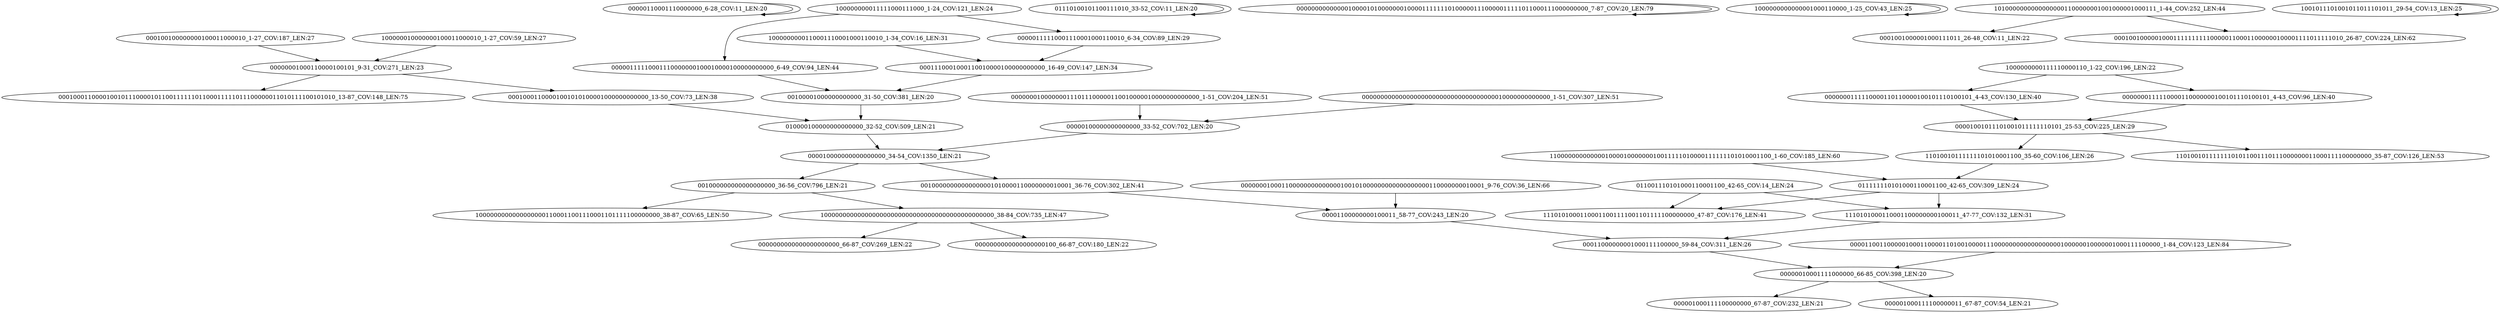 digraph G {
    "00000110001110000000_6-28_COV:11_LEN:20" -> "00000110001110000000_6-28_COV:11_LEN:20";
    "000000010000000111011100000110010000010000000000000_1-51_COV:204_LEN:51" -> "00000100000000000000_33-52_COV:702_LEN:20";
    "00010001100001001010100001000000000000_13-50_COV:73_LEN:38" -> "010000100000000000000_32-52_COV:509_LEN:21";
    "00000111110001110001000110010_6-34_COV:89_LEN:29" -> "0001110001000110010000100000000000_16-49_COV:147_LEN:34";
    "00000001000110000100101_9-31_COV:271_LEN:23" -> "00010001100001001010100001000000000000_13-50_COV:73_LEN:38";
    "00000001000110000100101_9-31_COV:271_LEN:23" -> "000100011000010010111000010110011111101100011111011100000011010111100101010_13-87_COV:148_LEN:75";
    "0000000111110000110000000100101110100101_4-43_COV:96_LEN:40" -> "00001001011101001011111110101_25-53_COV:225_LEN:29";
    "00011000000001000111100000_59-84_COV:311_LEN:26" -> "00000010001111000000_66-85_COV:398_LEN:20";
    "00001001011101001011111110101_25-53_COV:225_LEN:29" -> "11010010111111101011001110111000000011000111100000000_35-87_COV:126_LEN:53";
    "00001001011101001011111110101_25-53_COV:225_LEN:29" -> "11010010111111101010001100_35-60_COV:106_LEN:26";
    "011001110101000110001100_42-65_COV:14_LEN:24" -> "1110101000110001100000000100011_47-77_COV:132_LEN:31";
    "011001110101000110001100_42-65_COV:14_LEN:24" -> "11101010001100011001111001101111100000000_47-87_COV:176_LEN:41";
    "000000010001100000000000000100101000000000000000000110000000010001_9-76_COV:36_LEN:66" -> "00001100000000100011_58-77_COV:243_LEN:20";
    "000011001100000100011000011010010000111000000000000000000100000010000001000111100000_1-84_COV:123_LEN:84" -> "00000010001111000000_66-85_COV:398_LEN:20";
    "01110100101100111010_33-52_COV:11_LEN:20" -> "01110100101100111010_33-52_COV:11_LEN:20";
    "10000000000000000000000000000000000000000000000_38-84_COV:735_LEN:47" -> "0000000000000000000000_66-87_COV:269_LEN:22";
    "10000000000000000000000000000000000000000000000_38-84_COV:735_LEN:47" -> "0000000000000000000100_66-87_COV:180_LEN:22";
    "1000000000110001110001000110010_1-34_COV:16_LEN:31" -> "0001110001000110010000100000000000_16-49_COV:147_LEN:34";
    "1000000000111110000110_1-22_COV:196_LEN:22" -> "0000000111110000110000000100101110100101_4-43_COV:96_LEN:40";
    "1000000000111110000110_1-22_COV:196_LEN:22" -> "0000000111110000110110000100101110100101_4-43_COV:130_LEN:40";
    "0000000000000010000101000000010000111111101000001110000011111011000111000000000_7-87_COV:20_LEN:79" -> "0000000000000010000101000000010000111111101000001110000011111011000111000000000_7-87_COV:20_LEN:79";
    "00001100000000100011_58-77_COV:243_LEN:20" -> "00011000000001000111100000_59-84_COV:311_LEN:26";
    "00000111110001110000000100010000100000000000_6-49_COV:94_LEN:44" -> "00100001000000000000_31-50_COV:381_LEN:20";
    "1000000000000001000110000_1-25_COV:43_LEN:25" -> "1000000000000001000110000_1-25_COV:43_LEN:25";
    "0000000111110000110110000100101110100101_4-43_COV:130_LEN:40" -> "00001001011101001011111110101_25-53_COV:225_LEN:29";
    "000000000000000000000000000000000000010000000000000_1-51_COV:307_LEN:51" -> "00000100000000000000_33-52_COV:702_LEN:20";
    "100000000011111000111000_1-24_COV:121_LEN:24" -> "00000111110001110001000110010_6-34_COV:89_LEN:29";
    "100000000011111000111000_1-24_COV:121_LEN:24" -> "00000111110001110000000100010000100000000000_6-49_COV:94_LEN:44";
    "1110101000110001100000000100011_47-77_COV:132_LEN:31" -> "00011000000001000111100000_59-84_COV:311_LEN:26";
    "11010010111111101010001100_35-60_COV:106_LEN:26" -> "011111110101000110001100_42-65_COV:309_LEN:24";
    "00000100000000000000_33-52_COV:702_LEN:20" -> "000010000000000000000_34-54_COV:1350_LEN:21";
    "001000000000000000000_36-56_COV:796_LEN:21" -> "10000000000000000000000000000000000000000000000_38-84_COV:735_LEN:47";
    "001000000000000000000_36-56_COV:796_LEN:21" -> "10000000000000000001100011001110001101111100000000_38-87_COV:65_LEN:50";
    "0001110001000110010000100000000000_16-49_COV:147_LEN:34" -> "00100001000000000000_31-50_COV:381_LEN:20";
    "110000000000000100001000000010011111010000111111101010001100_1-60_COV:185_LEN:60" -> "011111110101000110001100_42-65_COV:309_LEN:24";
    "00100001000000000000_31-50_COV:381_LEN:20" -> "010000100000000000000_32-52_COV:509_LEN:21";
    "100000010000000100011000010_1-27_COV:59_LEN:27" -> "00000001000110000100101_9-31_COV:271_LEN:23";
    "00000010001111000000_66-85_COV:398_LEN:20" -> "000001000111100000000_67-87_COV:232_LEN:21";
    "00000010001111000000_66-85_COV:398_LEN:20" -> "000001000111100000011_67-87_COV:54_LEN:21";
    "010000100000000000000_32-52_COV:509_LEN:21" -> "000010000000000000000_34-54_COV:1350_LEN:21";
    "10100000000000000001100000001001000001000111_1-44_COV:252_LEN:44" -> "0001001000001000111011_26-48_COV:11_LEN:22";
    "10100000000000000001100000001001000001000111_1-44_COV:252_LEN:44" -> "00010010000010001111111111000001100011000000100001111011111010_26-87_COV:224_LEN:62";
    "00100000000000000001010000110000000010001_36-76_COV:302_LEN:41" -> "00001100000000100011_58-77_COV:243_LEN:20";
    "000100100000000100011000010_1-27_COV:187_LEN:27" -> "00000001000110000100101_9-31_COV:271_LEN:23";
    "000010000000000000000_34-54_COV:1350_LEN:21" -> "001000000000000000000_36-56_COV:796_LEN:21";
    "000010000000000000000_34-54_COV:1350_LEN:21" -> "00100000000000000001010000110000000010001_36-76_COV:302_LEN:41";
    "1001011101001011011101011_29-54_COV:13_LEN:25" -> "1001011101001011011101011_29-54_COV:13_LEN:25";
    "011111110101000110001100_42-65_COV:309_LEN:24" -> "1110101000110001100000000100011_47-77_COV:132_LEN:31";
    "011111110101000110001100_42-65_COV:309_LEN:24" -> "11101010001100011001111001101111100000000_47-87_COV:176_LEN:41";
}
